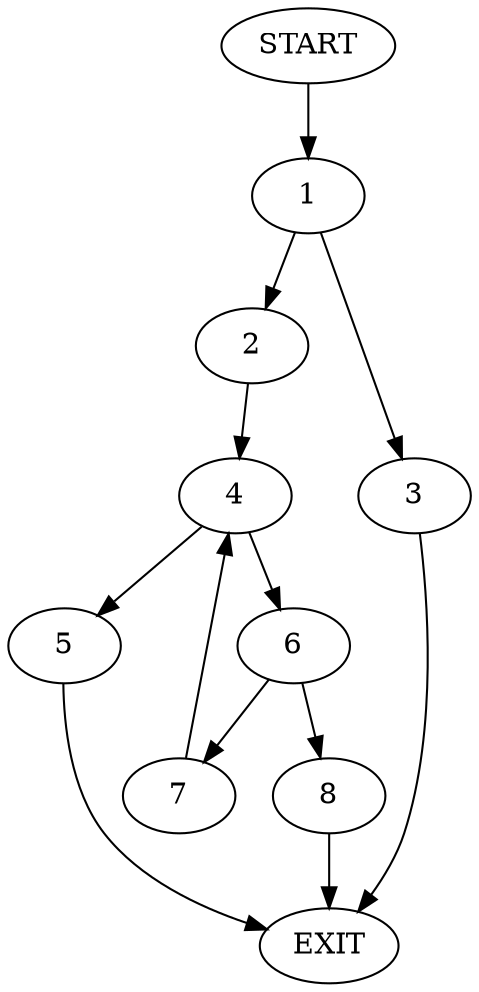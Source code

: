 digraph {
0 [label="START"]
9 [label="EXIT"]
0 -> 1
1 -> 2
1 -> 3
2 -> 4
3 -> 9
4 -> 5
4 -> 6
5 -> 9
6 -> 7
6 -> 8
8 -> 9
7 -> 4
}
